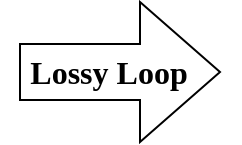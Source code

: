 <mxfile>
    <diagram id="OvrPPORVg9TzN8uHuV43" name="Page-2">
        <mxGraphModel dx="836" dy="459" grid="1" gridSize="10" guides="1" tooltips="1" connect="1" arrows="1" fold="1" page="1" pageScale="1" pageWidth="1169" pageHeight="827" math="0" shadow="0">
            <root>
                <mxCell id="0"/>
                <mxCell id="1" parent="0"/>
                <mxCell id="s0AsvpLCdoaPRkwywok5-1" value="" style="html=1;shadow=0;dashed=0;align=center;verticalAlign=middle;shape=mxgraph.arrows2.arrow;dy=0.6;dx=40;notch=0;" vertex="1" parent="1">
                    <mxGeometry x="410" y="280" width="100" height="70" as="geometry"/>
                </mxCell>
                <mxCell id="s0AsvpLCdoaPRkwywok5-2" value="&lt;font data-font-src=&quot;https://fonts.googleapis.com/css?family=Zen+Kaku+Gothic+New&quot; face=&quot;Zen Kaku Gothic New&quot; style=&quot;font-size: 16px;&quot;&gt;Lossy Loop&amp;nbsp; &amp;nbsp;&lt;/font&gt;" style="text;html=1;align=center;verticalAlign=middle;resizable=0;points=[];autosize=1;strokeColor=none;fillColor=none;fontStyle=1;fontSize=16;" vertex="1" parent="1">
                    <mxGeometry x="400" y="300" width="120" height="30" as="geometry"/>
                </mxCell>
            </root>
        </mxGraphModel>
    </diagram>
    <diagram name="Page-1" id="5OX_eM4hPaFGO8NA0Lpq">
        <mxGraphModel dx="836" dy="459" grid="1" gridSize="10" guides="1" tooltips="1" connect="1" arrows="1" fold="1" page="1" pageScale="1" pageWidth="827" pageHeight="1169" math="0" shadow="0">
            <root>
                <mxCell id="0"/>
                <mxCell id="1" parent="0"/>
                <mxCell id="pqmeJ6zipMc1g1g2Bk4_-10" value="" style="html=1;shadow=1;dashed=0;align=center;verticalAlign=middle;shape=mxgraph.arrows2.jumpInArrow;dy=15;dx=38;arrowHead=55;rotation=-150;fillColor=#FFFF99;gradientColor=#FFFF66;gradientDirection=west;" parent="1" vertex="1">
                    <mxGeometry x="220" y="370" width="140" height="100" as="geometry"/>
                </mxCell>
                <mxCell id="pqmeJ6zipMc1g1g2Bk4_-2" value="" style="rounded=0;whiteSpace=wrap;html=1;fillColor=#f5f5f5;fontColor=#333333;strokeColor=#666666;shadow=1;" parent="1" vertex="1">
                    <mxGeometry x="240" y="330" width="120" height="100" as="geometry"/>
                </mxCell>
                <mxCell id="pqmeJ6zipMc1g1g2Bk4_-5" value="" style="group" parent="1" vertex="1" connectable="0">
                    <mxGeometry x="240" y="380" width="50" height="30" as="geometry"/>
                </mxCell>
                <mxCell id="pqmeJ6zipMc1g1g2Bk4_-3" value="" style="endArrow=none;html=1;rounded=0;" parent="pqmeJ6zipMc1g1g2Bk4_-5" edge="1">
                    <mxGeometry width="50" height="50" relative="1" as="geometry">
                        <mxPoint y="30" as="sourcePoint"/>
                        <mxPoint x="30" as="targetPoint"/>
                    </mxGeometry>
                </mxCell>
                <mxCell id="pqmeJ6zipMc1g1g2Bk4_-4" value="" style="endArrow=none;html=1;rounded=0;" parent="pqmeJ6zipMc1g1g2Bk4_-5" edge="1">
                    <mxGeometry width="50" height="50" relative="1" as="geometry">
                        <mxPoint x="30" as="sourcePoint"/>
                        <mxPoint x="50" y="20" as="targetPoint"/>
                    </mxGeometry>
                </mxCell>
                <mxCell id="pqmeJ6zipMc1g1g2Bk4_-6" value="" style="endArrow=none;html=1;rounded=0;" parent="1" edge="1">
                    <mxGeometry width="50" height="50" relative="1" as="geometry">
                        <mxPoint x="270" y="420" as="sourcePoint"/>
                        <mxPoint x="320" y="370" as="targetPoint"/>
                    </mxGeometry>
                </mxCell>
                <mxCell id="pqmeJ6zipMc1g1g2Bk4_-7" value="" style="endArrow=none;html=1;rounded=0;entryX=1;entryY=0.75;entryDx=0;entryDy=0;" parent="1" target="pqmeJ6zipMc1g1g2Bk4_-2" edge="1">
                    <mxGeometry width="50" height="50" relative="1" as="geometry">
                        <mxPoint x="320" y="370" as="sourcePoint"/>
                        <mxPoint x="370" y="320" as="targetPoint"/>
                    </mxGeometry>
                </mxCell>
                <mxCell id="pqmeJ6zipMc1g1g2Bk4_-8" value="" style="ellipse;whiteSpace=wrap;html=1;aspect=fixed;fillColor=#fff2cc;strokeColor=#d6b656;" parent="1" vertex="1">
                    <mxGeometry x="270" y="340" width="20" height="20" as="geometry"/>
                </mxCell>
                <mxCell id="pqmeJ6zipMc1g1g2Bk4_-9" value="" style="html=1;shadow=1;dashed=0;align=center;verticalAlign=middle;shape=mxgraph.arrows2.jumpInArrow;dy=15;dx=38;arrowHead=55;rotation=30;gradientColor=#FFFF99;gradientDirection=east;fillColor=#FFFF66;" parent="1" vertex="1">
                    <mxGeometry x="240" y="290" width="140" height="100" as="geometry"/>
                </mxCell>
                <mxCell id="pqmeJ6zipMc1g1g2Bk4_-13" value="" style="whiteSpace=wrap;html=1;aspect=fixed;strokeColor=none;fillColor=#7F00FF;" parent="1" vertex="1">
                    <mxGeometry x="295" y="400" width="10" height="10" as="geometry"/>
                </mxCell>
                <mxCell id="pqmeJ6zipMc1g1g2Bk4_-14" value="" style="whiteSpace=wrap;html=1;aspect=fixed;strokeColor=none;fillColor=#6666FF;" parent="1" vertex="1">
                    <mxGeometry x="310" y="360" width="10" height="10" as="geometry"/>
                </mxCell>
                <mxCell id="pqmeJ6zipMc1g1g2Bk4_-15" value="" style="whiteSpace=wrap;html=1;aspect=fixed;strokeColor=none;fillColor=#000099;" parent="1" vertex="1">
                    <mxGeometry x="320" y="370" width="10" height="10" as="geometry"/>
                </mxCell>
                <mxCell id="pqmeJ6zipMc1g1g2Bk4_-16" value="" style="whiteSpace=wrap;html=1;aspect=fixed;strokeColor=none;fillColor=#4C0099;" parent="1" vertex="1">
                    <mxGeometry x="305" y="410" width="10" height="10" as="geometry"/>
                </mxCell>
            </root>
        </mxGraphModel>
    </diagram>
</mxfile>